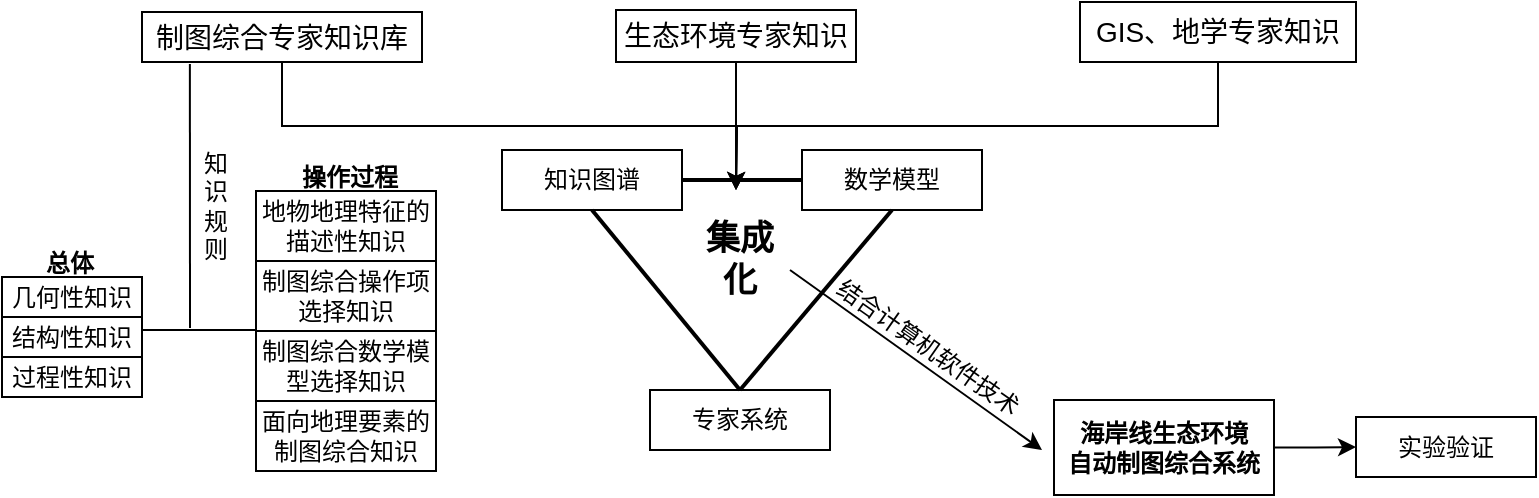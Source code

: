 <mxfile version="16.1.0" type="github">
  <diagram id="f9nh2O67XRx1jlFNAtA9" name="Page-1">
    <mxGraphModel dx="750" dy="752" grid="1" gridSize="10" guides="1" tooltips="1" connect="1" arrows="1" fold="1" page="1" pageScale="1" pageWidth="827" pageHeight="1169" math="0" shadow="0">
      <root>
        <mxCell id="0" />
        <mxCell id="1" parent="0" />
        <mxCell id="btXaNMShb-G69O60CwIR-1" value="知识图谱" style="rounded=0;whiteSpace=wrap;html=1;" vertex="1" parent="1">
          <mxGeometry x="273" y="230" width="90" height="30" as="geometry" />
        </mxCell>
        <mxCell id="btXaNMShb-G69O60CwIR-2" value="数学模型" style="rounded=0;whiteSpace=wrap;html=1;" vertex="1" parent="1">
          <mxGeometry x="423" y="230" width="90" height="30" as="geometry" />
        </mxCell>
        <mxCell id="btXaNMShb-G69O60CwIR-3" value="专家系统" style="rounded=0;whiteSpace=wrap;html=1;" vertex="1" parent="1">
          <mxGeometry x="347" y="350" width="90" height="30" as="geometry" />
        </mxCell>
        <mxCell id="btXaNMShb-G69O60CwIR-29" style="edgeStyle=orthogonalEdgeStyle;rounded=0;orthogonalLoop=1;jettySize=auto;html=1;exitX=0.5;exitY=1;exitDx=0;exitDy=0;fontSize=12;" edge="1" parent="1" source="btXaNMShb-G69O60CwIR-5">
          <mxGeometry relative="1" as="geometry">
            <mxPoint x="390" y="250" as="targetPoint" />
          </mxGeometry>
        </mxCell>
        <mxCell id="btXaNMShb-G69O60CwIR-5" value="&lt;span style=&quot;font-size: 10.5pt&quot;&gt;GIS、地学专家知识&lt;/span&gt;" style="rounded=0;whiteSpace=wrap;html=1;" vertex="1" parent="1">
          <mxGeometry x="562" y="156" width="138" height="30" as="geometry" />
        </mxCell>
        <mxCell id="btXaNMShb-G69O60CwIR-27" style="edgeStyle=orthogonalEdgeStyle;rounded=0;orthogonalLoop=1;jettySize=auto;html=1;exitX=0.5;exitY=1;exitDx=0;exitDy=0;fontSize=12;" edge="1" parent="1" source="btXaNMShb-G69O60CwIR-6">
          <mxGeometry relative="1" as="geometry">
            <mxPoint x="390" y="250" as="targetPoint" />
          </mxGeometry>
        </mxCell>
        <mxCell id="btXaNMShb-G69O60CwIR-6" value="&lt;span style=&quot;font-size: 10.5pt&quot;&gt;制图综合专家知识库&lt;/span&gt;" style="rounded=0;whiteSpace=wrap;html=1;" vertex="1" parent="1">
          <mxGeometry x="93" y="161" width="140" height="25" as="geometry" />
        </mxCell>
        <mxCell id="btXaNMShb-G69O60CwIR-8" value="&lt;b style=&quot;font-size: 17px;&quot;&gt;集成化&lt;/b&gt;" style="text;html=1;strokeColor=none;fillColor=none;align=center;verticalAlign=middle;whiteSpace=wrap;rounded=0;dashed=1;fontSize=17;" vertex="1" parent="1">
          <mxGeometry x="367" y="275" width="50" height="20" as="geometry" />
        </mxCell>
        <mxCell id="btXaNMShb-G69O60CwIR-28" style="edgeStyle=orthogonalEdgeStyle;rounded=0;orthogonalLoop=1;jettySize=auto;html=1;exitX=0.5;exitY=1;exitDx=0;exitDy=0;fontSize=12;" edge="1" parent="1" source="btXaNMShb-G69O60CwIR-10">
          <mxGeometry relative="1" as="geometry">
            <mxPoint x="390" y="250" as="targetPoint" />
          </mxGeometry>
        </mxCell>
        <mxCell id="btXaNMShb-G69O60CwIR-10" value="&lt;span style=&quot;font-size: 10.5pt&quot;&gt;生态环境专家知识&lt;/span&gt;" style="rounded=0;whiteSpace=wrap;html=1;" vertex="1" parent="1">
          <mxGeometry x="330" y="160" width="120" height="26" as="geometry" />
        </mxCell>
        <mxCell id="btXaNMShb-G69O60CwIR-11" value="" style="endArrow=none;html=1;strokeWidth=2;rounded=0;exitX=0.5;exitY=1;exitDx=0;exitDy=0;entryX=0.5;entryY=0;entryDx=0;entryDy=0;" edge="1" parent="1" source="btXaNMShb-G69O60CwIR-1" target="btXaNMShb-G69O60CwIR-3">
          <mxGeometry width="50" height="50" relative="1" as="geometry">
            <mxPoint x="303" y="400" as="sourcePoint" />
            <mxPoint x="353" y="350" as="targetPoint" />
          </mxGeometry>
        </mxCell>
        <mxCell id="btXaNMShb-G69O60CwIR-12" value="" style="endArrow=none;html=1;strokeWidth=2;rounded=0;exitX=1;exitY=0.5;exitDx=0;exitDy=0;entryX=0;entryY=0.5;entryDx=0;entryDy=0;" edge="1" parent="1" source="btXaNMShb-G69O60CwIR-1" target="btXaNMShb-G69O60CwIR-2">
          <mxGeometry width="50" height="50" relative="1" as="geometry">
            <mxPoint x="328" y="270" as="sourcePoint" />
            <mxPoint x="402" y="360" as="targetPoint" />
          </mxGeometry>
        </mxCell>
        <mxCell id="btXaNMShb-G69O60CwIR-13" value="" style="endArrow=none;html=1;strokeWidth=2;rounded=0;exitX=0.5;exitY=1;exitDx=0;exitDy=0;entryX=0.5;entryY=0;entryDx=0;entryDy=0;" edge="1" parent="1" source="btXaNMShb-G69O60CwIR-2" target="btXaNMShb-G69O60CwIR-3">
          <mxGeometry width="50" height="50" relative="1" as="geometry">
            <mxPoint x="328" y="270" as="sourcePoint" />
            <mxPoint x="402" y="360" as="targetPoint" />
          </mxGeometry>
        </mxCell>
        <mxCell id="btXaNMShb-G69O60CwIR-26" style="edgeStyle=orthogonalEdgeStyle;rounded=0;orthogonalLoop=1;jettySize=auto;html=1;exitX=1;exitY=0.5;exitDx=0;exitDy=0;entryX=0;entryY=0.5;entryDx=0;entryDy=0;fontSize=12;" edge="1" parent="1" source="btXaNMShb-G69O60CwIR-14" target="btXaNMShb-G69O60CwIR-25">
          <mxGeometry relative="1" as="geometry" />
        </mxCell>
        <mxCell id="btXaNMShb-G69O60CwIR-14" value="海岸线生态环境&lt;br&gt;自动制图综合系统" style="rounded=0;whiteSpace=wrap;html=1;fontStyle=1" vertex="1" parent="1">
          <mxGeometry x="549" y="355" width="110" height="47.5" as="geometry" />
        </mxCell>
        <mxCell id="btXaNMShb-G69O60CwIR-15" value="几何性知识" style="rounded=0;whiteSpace=wrap;html=1;" vertex="1" parent="1">
          <mxGeometry x="23" y="293.5" width="70" height="20" as="geometry" />
        </mxCell>
        <mxCell id="btXaNMShb-G69O60CwIR-16" value="结构性知识" style="rounded=0;whiteSpace=wrap;html=1;" vertex="1" parent="1">
          <mxGeometry x="23" y="313.5" width="70" height="20" as="geometry" />
        </mxCell>
        <mxCell id="btXaNMShb-G69O60CwIR-17" value="过程性知识" style="rounded=0;whiteSpace=wrap;html=1;" vertex="1" parent="1">
          <mxGeometry x="23" y="333.5" width="70" height="20" as="geometry" />
        </mxCell>
        <mxCell id="btXaNMShb-G69O60CwIR-18" value="地物地理特征的描述性知识" style="rounded=0;whiteSpace=wrap;html=1;" vertex="1" parent="1">
          <mxGeometry x="150" y="250.5" width="90" height="35" as="geometry" />
        </mxCell>
        <mxCell id="btXaNMShb-G69O60CwIR-20" value="制图综合操作项选择知识" style="rounded=0;whiteSpace=wrap;html=1;" vertex="1" parent="1">
          <mxGeometry x="150" y="285.5" width="90" height="35" as="geometry" />
        </mxCell>
        <mxCell id="btXaNMShb-G69O60CwIR-21" value="制图综合数学模型选择知识" style="rounded=0;whiteSpace=wrap;html=1;" vertex="1" parent="1">
          <mxGeometry x="150" y="320.5" width="90" height="35" as="geometry" />
        </mxCell>
        <mxCell id="btXaNMShb-G69O60CwIR-22" value="面向地理要素的制图综合知识" style="rounded=0;whiteSpace=wrap;html=1;" vertex="1" parent="1">
          <mxGeometry x="150" y="355.5" width="90" height="35" as="geometry" />
        </mxCell>
        <mxCell id="btXaNMShb-G69O60CwIR-23" value="" style="endArrow=classic;html=1;rounded=0;fontSize=17;exitX=1;exitY=0.75;exitDx=0;exitDy=0;" edge="1" parent="1" source="btXaNMShb-G69O60CwIR-8">
          <mxGeometry width="50" height="50" relative="1" as="geometry">
            <mxPoint x="303" y="280" as="sourcePoint" />
            <mxPoint x="543" y="380" as="targetPoint" />
          </mxGeometry>
        </mxCell>
        <mxCell id="btXaNMShb-G69O60CwIR-24" value="结合计算机软件技术" style="text;html=1;strokeColor=none;fillColor=none;align=center;verticalAlign=middle;whiteSpace=wrap;rounded=0;dashed=1;fontSize=12;rotation=35;" vertex="1" parent="1">
          <mxGeometry x="423" y="314" width="126" height="30" as="geometry" />
        </mxCell>
        <mxCell id="btXaNMShb-G69O60CwIR-25" value="实验验证" style="rounded=0;whiteSpace=wrap;html=1;" vertex="1" parent="1">
          <mxGeometry x="700" y="363.5" width="90" height="30" as="geometry" />
        </mxCell>
        <mxCell id="btXaNMShb-G69O60CwIR-30" value="" style="endArrow=none;html=1;rounded=0;fontSize=12;entryX=0.171;entryY=1.08;entryDx=0;entryDy=0;entryPerimeter=0;" edge="1" parent="1">
          <mxGeometry width="50" height="50" relative="1" as="geometry">
            <mxPoint x="117" y="319" as="sourcePoint" />
            <mxPoint x="116.94" y="187" as="targetPoint" />
          </mxGeometry>
        </mxCell>
        <mxCell id="btXaNMShb-G69O60CwIR-31" value="" style="endArrow=none;html=1;rounded=0;fontSize=12;" edge="1" parent="1">
          <mxGeometry width="50" height="50" relative="1" as="geometry">
            <mxPoint x="150" y="320" as="sourcePoint" />
            <mxPoint x="120" y="320" as="targetPoint" />
          </mxGeometry>
        </mxCell>
        <mxCell id="btXaNMShb-G69O60CwIR-32" value="" style="endArrow=none;html=1;rounded=0;fontSize=12;" edge="1" parent="1">
          <mxGeometry width="50" height="50" relative="1" as="geometry">
            <mxPoint x="120" y="320" as="sourcePoint" />
            <mxPoint x="93" y="320" as="targetPoint" />
          </mxGeometry>
        </mxCell>
        <mxCell id="btXaNMShb-G69O60CwIR-33" value="知识规则" style="text;html=1;strokeColor=none;fillColor=none;align=center;verticalAlign=middle;whiteSpace=wrap;rounded=0;dashed=1;fontSize=12;" vertex="1" parent="1">
          <mxGeometry x="120" y="210" width="20" height="96.5" as="geometry" />
        </mxCell>
        <mxCell id="btXaNMShb-G69O60CwIR-34" value="总体" style="text;html=1;strokeColor=none;fillColor=none;align=center;verticalAlign=middle;whiteSpace=wrap;rounded=0;dashed=1;fontSize=12;fontStyle=1" vertex="1" parent="1">
          <mxGeometry x="27" y="272" width="60" height="30" as="geometry" />
        </mxCell>
        <mxCell id="btXaNMShb-G69O60CwIR-35" value="操作过程" style="text;html=1;strokeColor=none;fillColor=none;align=center;verticalAlign=middle;whiteSpace=wrap;rounded=0;dashed=1;fontSize=12;fontStyle=1" vertex="1" parent="1">
          <mxGeometry x="167" y="228.5" width="60" height="30" as="geometry" />
        </mxCell>
      </root>
    </mxGraphModel>
  </diagram>
</mxfile>
